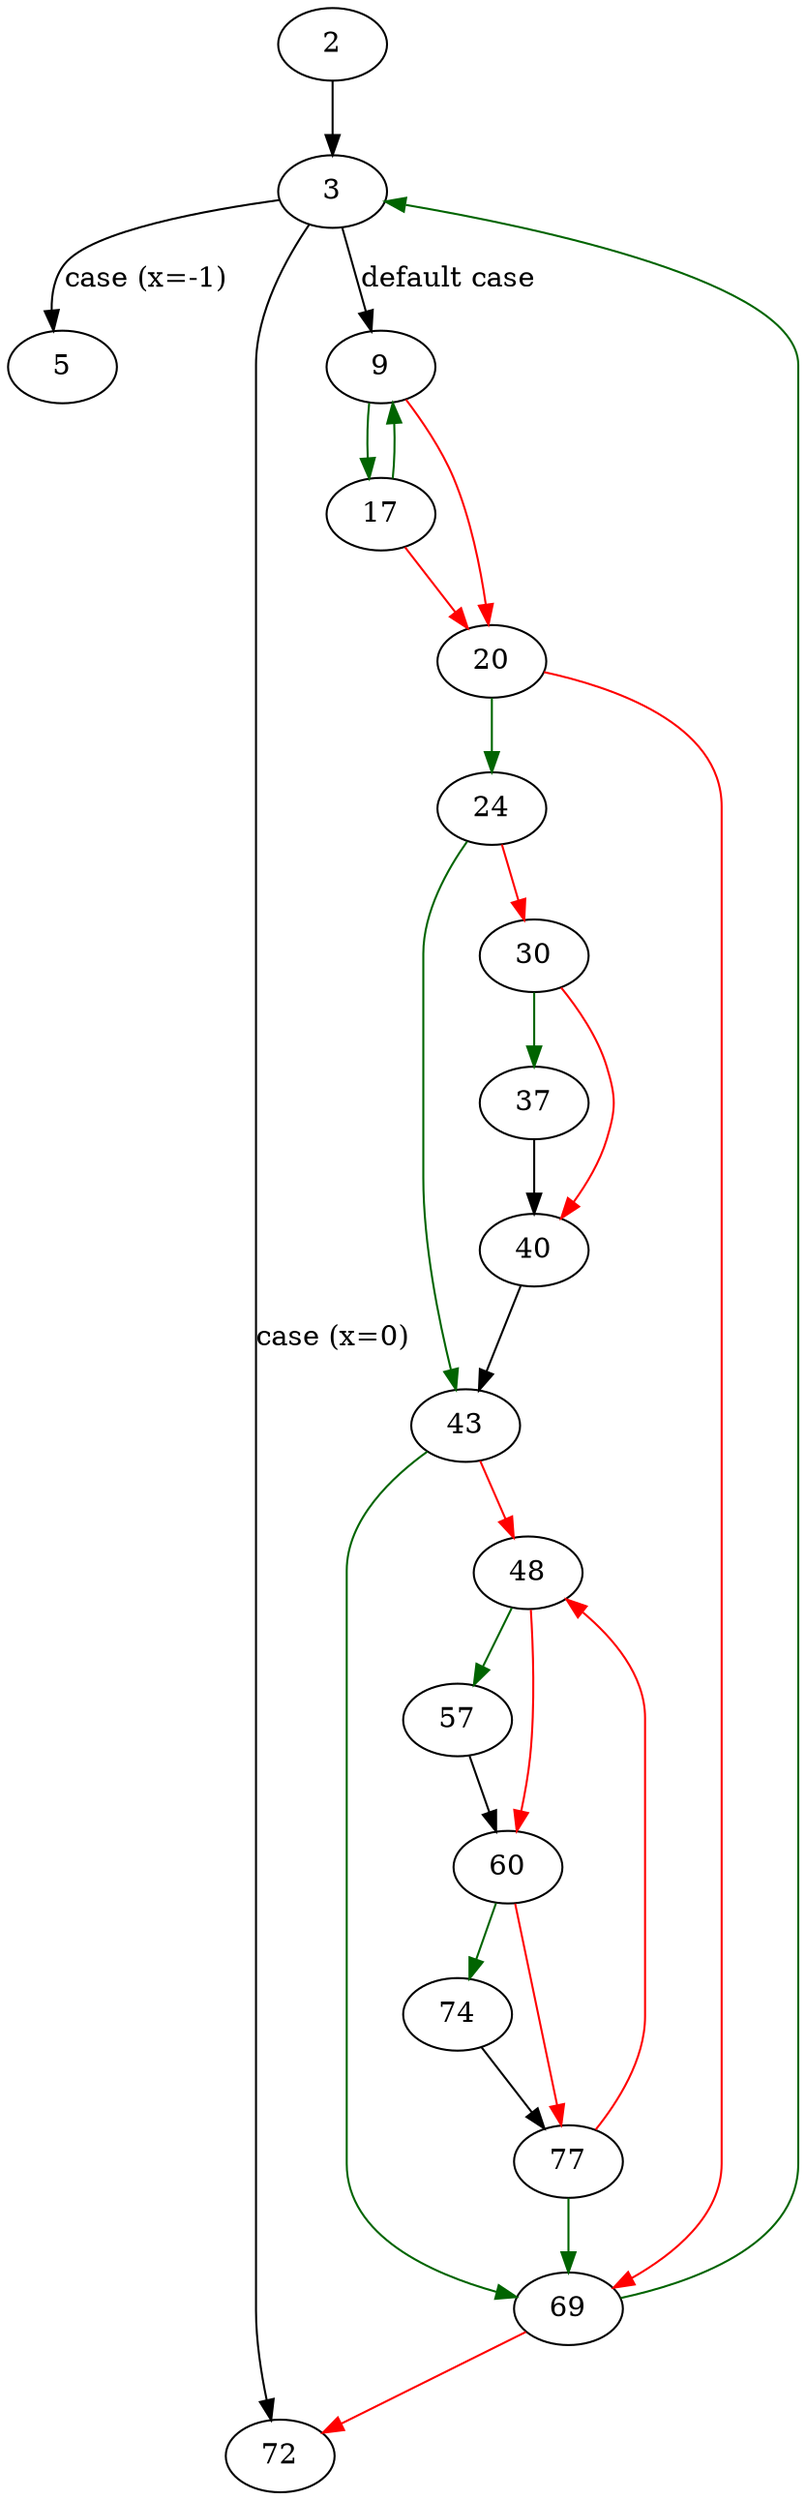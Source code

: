 strict digraph "read_and_delete" {
	// Node definitions.
	2 [entry=true];
	3;
	5;
	72;
	9;
	17;
	20;
	24;
	69;
	43;
	30;
	37;
	40;
	48;
	57;
	60;
	74;
	77;

	// Edge definitions.
	2 -> 3;
	3 -> 5 [
		cond="case (x=-1)"
		label="case (x=-1)"
	];
	3 -> 72 [
		cond="case (x=0)"
		label="case (x=0)"
	];
	3 -> 9 [
		cond="default case"
		label="default case"
	];
	9 -> 17 [
		color=darkgreen
		cond=true
	];
	9 -> 20 [
		color=red
		cond=false
	];
	17 -> 9 [
		color=darkgreen
		cond=true
	];
	17 -> 20 [
		color=red
		cond=false
	];
	20 -> 24 [
		color=darkgreen
		cond=true
	];
	20 -> 69 [
		color=red
		cond=false
	];
	24 -> 43 [
		color=darkgreen
		cond=true
	];
	24 -> 30 [
		color=red
		cond=false
	];
	69 -> 3 [
		color=darkgreen
		cond=true
	];
	69 -> 72 [
		color=red
		cond=false
	];
	43 -> 69 [
		color=darkgreen
		cond=true
	];
	43 -> 48 [
		color=red
		cond=false
	];
	30 -> 37 [
		color=darkgreen
		cond=true
	];
	30 -> 40 [
		color=red
		cond=false
	];
	37 -> 40;
	40 -> 43;
	48 -> 57 [
		color=darkgreen
		cond=true
	];
	48 -> 60 [
		color=red
		cond=false
	];
	57 -> 60;
	60 -> 74 [
		color=darkgreen
		cond=true
	];
	60 -> 77 [
		color=red
		cond=false
	];
	74 -> 77;
	77 -> 69 [
		color=darkgreen
		cond=true
	];
	77 -> 48 [
		color=red
		cond=false
	];
}